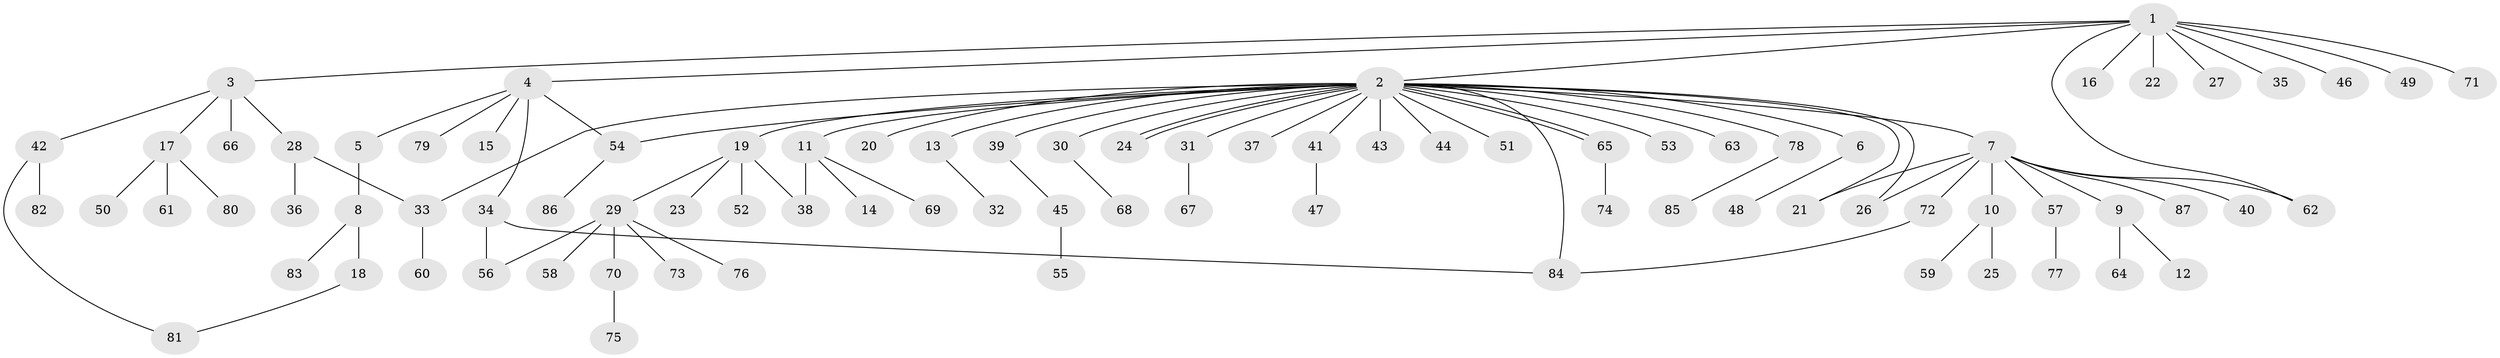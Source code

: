 // coarse degree distribution, {9: 0.029411764705882353, 18: 0.029411764705882353, 5: 0.029411764705882353, 6: 0.029411764705882353, 2: 0.17647058823529413, 1: 0.6176470588235294, 3: 0.08823529411764706}
// Generated by graph-tools (version 1.1) at 2025/18/03/04/25 18:18:01]
// undirected, 87 vertices, 98 edges
graph export_dot {
graph [start="1"]
  node [color=gray90,style=filled];
  1;
  2;
  3;
  4;
  5;
  6;
  7;
  8;
  9;
  10;
  11;
  12;
  13;
  14;
  15;
  16;
  17;
  18;
  19;
  20;
  21;
  22;
  23;
  24;
  25;
  26;
  27;
  28;
  29;
  30;
  31;
  32;
  33;
  34;
  35;
  36;
  37;
  38;
  39;
  40;
  41;
  42;
  43;
  44;
  45;
  46;
  47;
  48;
  49;
  50;
  51;
  52;
  53;
  54;
  55;
  56;
  57;
  58;
  59;
  60;
  61;
  62;
  63;
  64;
  65;
  66;
  67;
  68;
  69;
  70;
  71;
  72;
  73;
  74;
  75;
  76;
  77;
  78;
  79;
  80;
  81;
  82;
  83;
  84;
  85;
  86;
  87;
  1 -- 2;
  1 -- 3;
  1 -- 4;
  1 -- 16;
  1 -- 22;
  1 -- 27;
  1 -- 35;
  1 -- 46;
  1 -- 49;
  1 -- 62;
  1 -- 71;
  2 -- 6;
  2 -- 7;
  2 -- 11;
  2 -- 13;
  2 -- 19;
  2 -- 20;
  2 -- 21;
  2 -- 24;
  2 -- 24;
  2 -- 26;
  2 -- 30;
  2 -- 31;
  2 -- 33;
  2 -- 37;
  2 -- 39;
  2 -- 41;
  2 -- 43;
  2 -- 44;
  2 -- 51;
  2 -- 53;
  2 -- 54;
  2 -- 63;
  2 -- 65;
  2 -- 65;
  2 -- 78;
  2 -- 84;
  3 -- 17;
  3 -- 28;
  3 -- 42;
  3 -- 66;
  4 -- 5;
  4 -- 15;
  4 -- 34;
  4 -- 54;
  4 -- 79;
  5 -- 8;
  6 -- 48;
  7 -- 9;
  7 -- 10;
  7 -- 21;
  7 -- 26;
  7 -- 40;
  7 -- 57;
  7 -- 62;
  7 -- 72;
  7 -- 87;
  8 -- 18;
  8 -- 83;
  9 -- 12;
  9 -- 64;
  10 -- 25;
  10 -- 59;
  11 -- 14;
  11 -- 38;
  11 -- 69;
  13 -- 32;
  17 -- 50;
  17 -- 61;
  17 -- 80;
  18 -- 81;
  19 -- 23;
  19 -- 29;
  19 -- 38;
  19 -- 52;
  28 -- 33;
  28 -- 36;
  29 -- 56;
  29 -- 58;
  29 -- 70;
  29 -- 73;
  29 -- 76;
  30 -- 68;
  31 -- 67;
  33 -- 60;
  34 -- 56;
  34 -- 84;
  39 -- 45;
  41 -- 47;
  42 -- 81;
  42 -- 82;
  45 -- 55;
  54 -- 86;
  57 -- 77;
  65 -- 74;
  70 -- 75;
  72 -- 84;
  78 -- 85;
}
